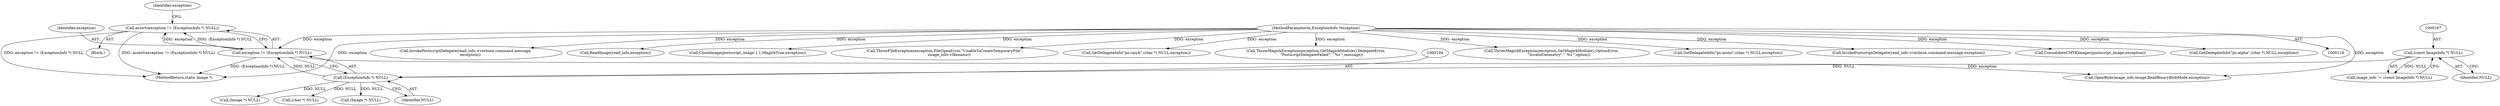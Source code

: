 digraph "0_ImageMagick6_7d11230060fa9c8f67e53c85224daf6648805c7b@API" {
"1000190" [label="(Call,assert(exception != (ExceptionInfo *) NULL))"];
"1000191" [label="(Call,exception != (ExceptionInfo *) NULL)"];
"1000120" [label="(MethodParameterIn,ExceptionInfo *exception)"];
"1000193" [label="(Call,(ExceptionInfo *) NULL)"];
"1000166" [label="(Call,(const ImageInfo *) NULL)"];
"1000208" [label="(Call,OpenBlob(image_info,image,ReadBinaryBlobMode,exception))"];
"1000164" [label="(Call,image_info != (const ImageInfo *) NULL)"];
"1001687" [label="(Call,InvokePostscriptDelegate(read_info->verbose,command,message,\n        exception))"];
"1000191" [label="(Call,exception != (ExceptionInfo *) NULL)"];
"1000223" [label="(Call,(Image *) NULL)"];
"1002409" [label="(MethodReturn,static Image *)"];
"1000190" [label="(Call,assert(exception != (ExceptionInfo *) NULL))"];
"1000199" [label="(Identifier,exception)"];
"1000166" [label="(Call,(const ImageInfo *) NULL)"];
"1000193" [label="(Call,(ExceptionInfo *) NULL)"];
"1001784" [label="(Call,ReadImage(read_info,exception))"];
"1002291" [label="(Call,CloneImage(postscript_image,1,1,MagickTrue,exception))"];
"1000238" [label="(Call,ThrowFileException(exception,FileOpenError,\"UnableToCreateTemporaryFile\",\n        image_info->filename))"];
"1001411" [label="(Call,GetDelegateInfo(\"ps:cmyk\",(char *) NULL,exception))"];
"1000192" [label="(Identifier,exception)"];
"1000475" [label="(Call,(char *) NULL)"];
"1000250" [label="(Call,(Image *) NULL)"];
"1000168" [label="(Identifier,NULL)"];
"1001828" [label="(Call,ThrowMagickException(exception,GetMagickModule(),DelegateError,\n          \"PostscriptDelegateFailed\",\"`%s'\",message))"];
"1000195" [label="(Identifier,NULL)"];
"1000121" [label="(Block,)"];
"1001228" [label="(Call,ThrowMagickException(exception,GetMagickModule(),OptionError,\n             \"InvalidGeometry\",\"`%s'\",option))"];
"1001398" [label="(Call,GetDelegateInfo(\"ps:mono\",(char *) NULL,exception))"];
"1001650" [label="(Call,InvokePostscriptDelegate(read_info->verbose,command,message,exception))"];
"1001855" [label="(Call,ConsolidateCMYKImages(postscript_image,exception))"];
"1001420" [label="(Call,GetDelegateInfo(\"ps:alpha\",(char *) NULL,exception))"];
"1000120" [label="(MethodParameterIn,ExceptionInfo *exception)"];
"1000190" -> "1000121"  [label="AST: "];
"1000190" -> "1000191"  [label="CFG: "];
"1000191" -> "1000190"  [label="AST: "];
"1000199" -> "1000190"  [label="CFG: "];
"1000190" -> "1002409"  [label="DDG: assert(exception != (ExceptionInfo *) NULL)"];
"1000190" -> "1002409"  [label="DDG: exception != (ExceptionInfo *) NULL"];
"1000191" -> "1000190"  [label="DDG: exception"];
"1000191" -> "1000190"  [label="DDG: (ExceptionInfo *) NULL"];
"1000191" -> "1000193"  [label="CFG: "];
"1000192" -> "1000191"  [label="AST: "];
"1000193" -> "1000191"  [label="AST: "];
"1000191" -> "1002409"  [label="DDG: (ExceptionInfo *) NULL"];
"1000120" -> "1000191"  [label="DDG: exception"];
"1000193" -> "1000191"  [label="DDG: NULL"];
"1000191" -> "1000208"  [label="DDG: exception"];
"1000120" -> "1000118"  [label="AST: "];
"1000120" -> "1002409"  [label="DDG: exception"];
"1000120" -> "1000208"  [label="DDG: exception"];
"1000120" -> "1000238"  [label="DDG: exception"];
"1000120" -> "1001228"  [label="DDG: exception"];
"1000120" -> "1001398"  [label="DDG: exception"];
"1000120" -> "1001411"  [label="DDG: exception"];
"1000120" -> "1001420"  [label="DDG: exception"];
"1000120" -> "1001650"  [label="DDG: exception"];
"1000120" -> "1001687"  [label="DDG: exception"];
"1000120" -> "1001784"  [label="DDG: exception"];
"1000120" -> "1001828"  [label="DDG: exception"];
"1000120" -> "1001855"  [label="DDG: exception"];
"1000120" -> "1002291"  [label="DDG: exception"];
"1000193" -> "1000195"  [label="CFG: "];
"1000194" -> "1000193"  [label="AST: "];
"1000195" -> "1000193"  [label="AST: "];
"1000166" -> "1000193"  [label="DDG: NULL"];
"1000193" -> "1000223"  [label="DDG: NULL"];
"1000193" -> "1000250"  [label="DDG: NULL"];
"1000193" -> "1000475"  [label="DDG: NULL"];
"1000166" -> "1000164"  [label="AST: "];
"1000166" -> "1000168"  [label="CFG: "];
"1000167" -> "1000166"  [label="AST: "];
"1000168" -> "1000166"  [label="AST: "];
"1000164" -> "1000166"  [label="CFG: "];
"1000166" -> "1000164"  [label="DDG: NULL"];
}
